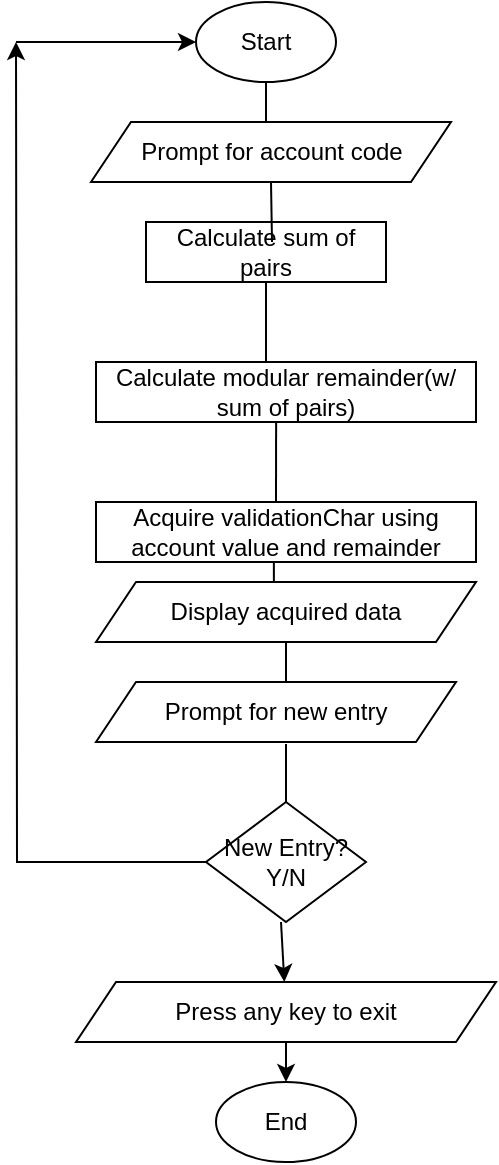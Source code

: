 <mxfile version="13.8.0" type="github">
  <diagram id="VvSxjsSTt-kJZfgbyEcp" name="Page-1">
    <mxGraphModel dx="1212" dy="562" grid="1" gridSize="10" guides="1" tooltips="1" connect="1" arrows="1" fold="1" page="1" pageScale="1" pageWidth="850" pageHeight="1100" math="0" shadow="0">
      <root>
        <mxCell id="0" />
        <mxCell id="1" parent="0" />
        <object label="Start" Start="Start" id="kc5fPUPOKIvjCOiA9nt4-1">
          <mxCell style="ellipse;whiteSpace=wrap;html=1;" vertex="1" parent="1">
            <mxGeometry x="10" y="10" width="70" height="40" as="geometry" />
          </mxCell>
        </object>
        <mxCell id="kc5fPUPOKIvjCOiA9nt4-2" value="" style="endArrow=none;html=1;entryX=0.5;entryY=1;entryDx=0;entryDy=0;" edge="1" parent="1" target="kc5fPUPOKIvjCOiA9nt4-1">
          <mxGeometry width="50" height="50" relative="1" as="geometry">
            <mxPoint x="45" y="80" as="sourcePoint" />
            <mxPoint x="110" y="260" as="targetPoint" />
            <Array as="points">
              <mxPoint x="45" y="70" />
            </Array>
          </mxGeometry>
        </mxCell>
        <mxCell id="kc5fPUPOKIvjCOiA9nt4-4" value="" style="endArrow=none;html=1;entryX=0.5;entryY=1;entryDx=0;entryDy=0;" edge="1" parent="1" source="kc5fPUPOKIvjCOiA9nt4-17">
          <mxGeometry width="50" height="50" relative="1" as="geometry">
            <mxPoint x="48" y="130" as="sourcePoint" />
            <mxPoint x="47.5" y="100" as="targetPoint" />
          </mxGeometry>
        </mxCell>
        <mxCell id="kc5fPUPOKIvjCOiA9nt4-5" value="Calculate sum of pairs" style="rounded=0;whiteSpace=wrap;html=1;" vertex="1" parent="1">
          <mxGeometry x="-15" y="120" width="120" height="30" as="geometry" />
        </mxCell>
        <mxCell id="kc5fPUPOKIvjCOiA9nt4-6" value="" style="endArrow=none;html=1;entryX=0.5;entryY=1;entryDx=0;entryDy=0;" edge="1" parent="1" target="kc5fPUPOKIvjCOiA9nt4-5">
          <mxGeometry width="50" height="50" relative="1" as="geometry">
            <mxPoint x="45" y="190" as="sourcePoint" />
            <mxPoint x="110" y="260" as="targetPoint" />
          </mxGeometry>
        </mxCell>
        <mxCell id="kc5fPUPOKIvjCOiA9nt4-7" value="Calculate modular remainder(w/ sum of pairs)" style="rounded=0;whiteSpace=wrap;html=1;" vertex="1" parent="1">
          <mxGeometry x="-40" y="190" width="190" height="30" as="geometry" />
        </mxCell>
        <mxCell id="kc5fPUPOKIvjCOiA9nt4-8" value="" style="endArrow=none;html=1;entryX=0.474;entryY=1;entryDx=0;entryDy=0;entryPerimeter=0;" edge="1" parent="1" target="kc5fPUPOKIvjCOiA9nt4-7">
          <mxGeometry width="50" height="50" relative="1" as="geometry">
            <mxPoint x="50" y="260" as="sourcePoint" />
            <mxPoint x="50" y="230" as="targetPoint" />
          </mxGeometry>
        </mxCell>
        <mxCell id="kc5fPUPOKIvjCOiA9nt4-9" value="Acquire validationChar using account value and remainder" style="rounded=0;whiteSpace=wrap;html=1;" vertex="1" parent="1">
          <mxGeometry x="-40" y="260" width="190" height="30" as="geometry" />
        </mxCell>
        <mxCell id="kc5fPUPOKIvjCOiA9nt4-10" value="" style="endArrow=none;html=1;entryX=0.468;entryY=1;entryDx=0;entryDy=0;entryPerimeter=0;" edge="1" parent="1" target="kc5fPUPOKIvjCOiA9nt4-9">
          <mxGeometry width="50" height="50" relative="1" as="geometry">
            <mxPoint x="49" y="320" as="sourcePoint" />
            <mxPoint x="110" y="260" as="targetPoint" />
          </mxGeometry>
        </mxCell>
        <mxCell id="kc5fPUPOKIvjCOiA9nt4-29" style="edgeStyle=orthogonalEdgeStyle;rounded=0;orthogonalLoop=1;jettySize=auto;html=1;exitX=0;exitY=0.5;exitDx=0;exitDy=0;" edge="1" parent="1" source="kc5fPUPOKIvjCOiA9nt4-15">
          <mxGeometry relative="1" as="geometry">
            <mxPoint x="-80" y="30" as="targetPoint" />
          </mxGeometry>
        </mxCell>
        <mxCell id="kc5fPUPOKIvjCOiA9nt4-15" value="New Entry? Y/N" style="rhombus;whiteSpace=wrap;html=1;" vertex="1" parent="1">
          <mxGeometry x="15" y="410" width="80" height="60" as="geometry" />
        </mxCell>
        <mxCell id="kc5fPUPOKIvjCOiA9nt4-18" value="Display acquired data" style="shape=parallelogram;perimeter=parallelogramPerimeter;whiteSpace=wrap;html=1;fixedSize=1;" vertex="1" parent="1">
          <mxGeometry x="-40" y="300" width="190" height="30" as="geometry" />
        </mxCell>
        <mxCell id="kc5fPUPOKIvjCOiA9nt4-17" value="Prompt for account code" style="shape=parallelogram;perimeter=parallelogramPerimeter;whiteSpace=wrap;html=1;fixedSize=1;" vertex="1" parent="1">
          <mxGeometry x="-42.5" y="70" width="180" height="30" as="geometry" />
        </mxCell>
        <mxCell id="kc5fPUPOKIvjCOiA9nt4-20" value="" style="endArrow=none;html=1;entryX=0.5;entryY=1;entryDx=0;entryDy=0;" edge="1" parent="1" target="kc5fPUPOKIvjCOiA9nt4-17">
          <mxGeometry width="50" height="50" relative="1" as="geometry">
            <mxPoint x="48" y="130" as="sourcePoint" />
            <mxPoint x="47.5" y="100" as="targetPoint" />
          </mxGeometry>
        </mxCell>
        <mxCell id="kc5fPUPOKIvjCOiA9nt4-21" value="" style="endArrow=none;html=1;entryX=0.5;entryY=1;entryDx=0;entryDy=0;" edge="1" parent="1" target="kc5fPUPOKIvjCOiA9nt4-18">
          <mxGeometry width="50" height="50" relative="1" as="geometry">
            <mxPoint x="55" y="360" as="sourcePoint" />
            <mxPoint x="80" y="330" as="targetPoint" />
          </mxGeometry>
        </mxCell>
        <mxCell id="kc5fPUPOKIvjCOiA9nt4-22" value="Prompt for new entry" style="shape=parallelogram;perimeter=parallelogramPerimeter;whiteSpace=wrap;html=1;fixedSize=1;" vertex="1" parent="1">
          <mxGeometry x="-40" y="350" width="180" height="30" as="geometry" />
        </mxCell>
        <mxCell id="kc5fPUPOKIvjCOiA9nt4-23" value="" style="endArrow=none;html=1;exitX=0.5;exitY=0;exitDx=0;exitDy=0;" edge="1" parent="1" source="kc5fPUPOKIvjCOiA9nt4-15">
          <mxGeometry width="50" height="50" relative="1" as="geometry">
            <mxPoint x="30" y="420" as="sourcePoint" />
            <mxPoint x="55" y="381" as="targetPoint" />
          </mxGeometry>
        </mxCell>
        <mxCell id="kc5fPUPOKIvjCOiA9nt4-30" value="" style="endArrow=classic;html=1;entryX=0;entryY=0.5;entryDx=0;entryDy=0;" edge="1" parent="1" target="kc5fPUPOKIvjCOiA9nt4-1">
          <mxGeometry width="50" height="50" relative="1" as="geometry">
            <mxPoint x="-80" y="30" as="sourcePoint" />
            <mxPoint x="70" y="-60" as="targetPoint" />
          </mxGeometry>
        </mxCell>
        <mxCell id="kc5fPUPOKIvjCOiA9nt4-31" value="" style="endArrow=classic;html=1;" edge="1" parent="1" target="kc5fPUPOKIvjCOiA9nt4-32">
          <mxGeometry width="50" height="50" relative="1" as="geometry">
            <mxPoint x="52.5" y="470" as="sourcePoint" />
            <mxPoint x="53" y="500" as="targetPoint" />
          </mxGeometry>
        </mxCell>
        <mxCell id="kc5fPUPOKIvjCOiA9nt4-32" value="Press any key to exit" style="shape=parallelogram;perimeter=parallelogramPerimeter;whiteSpace=wrap;html=1;fixedSize=1;" vertex="1" parent="1">
          <mxGeometry x="-50" y="500" width="210" height="30" as="geometry" />
        </mxCell>
        <mxCell id="kc5fPUPOKIvjCOiA9nt4-33" value="" style="endArrow=classic;html=1;exitX=0.5;exitY=1;exitDx=0;exitDy=0;" edge="1" parent="1" source="kc5fPUPOKIvjCOiA9nt4-32" target="kc5fPUPOKIvjCOiA9nt4-34">
          <mxGeometry width="50" height="50" relative="1" as="geometry">
            <mxPoint x="40" y="590" as="sourcePoint" />
            <mxPoint x="55" y="560" as="targetPoint" />
          </mxGeometry>
        </mxCell>
        <mxCell id="kc5fPUPOKIvjCOiA9nt4-34" value="End" style="ellipse;whiteSpace=wrap;html=1;" vertex="1" parent="1">
          <mxGeometry x="20" y="550" width="70" height="40" as="geometry" />
        </mxCell>
      </root>
    </mxGraphModel>
  </diagram>
</mxfile>
